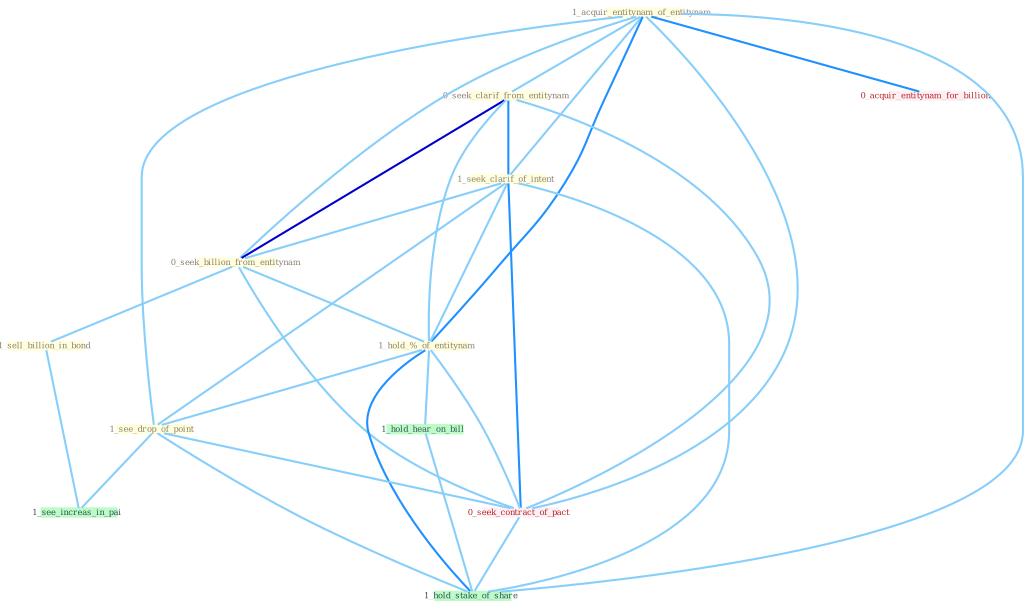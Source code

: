 Graph G{ 
    node
    [shape=polygon,style=filled,width=.5,height=.06,color="#BDFCC9",fixedsize=true,fontsize=4,
    fontcolor="#2f4f4f"];
    {node
    [color="#ffffe0", fontcolor="#8b7d6b"] "1_acquir_entitynam_of_entitynam " "0_seek_clarif_from_entitynam " "1_seek_clarif_of_intent " "0_seek_billion_from_entitynam " "1_hold_%_of_entitynam " "1_sell_billion_in_bond " "1_see_drop_of_point "}
{node [color="#fff0f5", fontcolor="#b22222"] "0_seek_contract_of_pact " "0_acquir_entitynam_for_billion "}
edge [color="#B0E2FF"];

	"1_acquir_entitynam_of_entitynam " -- "0_seek_clarif_from_entitynam " [w="1", color="#87cefa" ];
	"1_acquir_entitynam_of_entitynam " -- "1_seek_clarif_of_intent " [w="1", color="#87cefa" ];
	"1_acquir_entitynam_of_entitynam " -- "0_seek_billion_from_entitynam " [w="1", color="#87cefa" ];
	"1_acquir_entitynam_of_entitynam " -- "1_hold_%_of_entitynam " [w="2", color="#1e90ff" , len=0.8];
	"1_acquir_entitynam_of_entitynam " -- "1_see_drop_of_point " [w="1", color="#87cefa" ];
	"1_acquir_entitynam_of_entitynam " -- "0_seek_contract_of_pact " [w="1", color="#87cefa" ];
	"1_acquir_entitynam_of_entitynam " -- "0_acquir_entitynam_for_billion " [w="2", color="#1e90ff" , len=0.8];
	"1_acquir_entitynam_of_entitynam " -- "1_hold_stake_of_share " [w="1", color="#87cefa" ];
	"0_seek_clarif_from_entitynam " -- "1_seek_clarif_of_intent " [w="2", color="#1e90ff" , len=0.8];
	"0_seek_clarif_from_entitynam " -- "0_seek_billion_from_entitynam " [w="3", color="#0000cd" , len=0.6];
	"0_seek_clarif_from_entitynam " -- "1_hold_%_of_entitynam " [w="1", color="#87cefa" ];
	"0_seek_clarif_from_entitynam " -- "0_seek_contract_of_pact " [w="1", color="#87cefa" ];
	"1_seek_clarif_of_intent " -- "0_seek_billion_from_entitynam " [w="1", color="#87cefa" ];
	"1_seek_clarif_of_intent " -- "1_hold_%_of_entitynam " [w="1", color="#87cefa" ];
	"1_seek_clarif_of_intent " -- "1_see_drop_of_point " [w="1", color="#87cefa" ];
	"1_seek_clarif_of_intent " -- "0_seek_contract_of_pact " [w="2", color="#1e90ff" , len=0.8];
	"1_seek_clarif_of_intent " -- "1_hold_stake_of_share " [w="1", color="#87cefa" ];
	"0_seek_billion_from_entitynam " -- "1_hold_%_of_entitynam " [w="1", color="#87cefa" ];
	"0_seek_billion_from_entitynam " -- "1_sell_billion_in_bond " [w="1", color="#87cefa" ];
	"0_seek_billion_from_entitynam " -- "0_seek_contract_of_pact " [w="1", color="#87cefa" ];
	"1_hold_%_of_entitynam " -- "1_see_drop_of_point " [w="1", color="#87cefa" ];
	"1_hold_%_of_entitynam " -- "0_seek_contract_of_pact " [w="1", color="#87cefa" ];
	"1_hold_%_of_entitynam " -- "1_hold_hear_on_bill " [w="1", color="#87cefa" ];
	"1_hold_%_of_entitynam " -- "1_hold_stake_of_share " [w="2", color="#1e90ff" , len=0.8];
	"1_sell_billion_in_bond " -- "1_see_increas_in_pai " [w="1", color="#87cefa" ];
	"1_see_drop_of_point " -- "0_seek_contract_of_pact " [w="1", color="#87cefa" ];
	"1_see_drop_of_point " -- "1_see_increas_in_pai " [w="1", color="#87cefa" ];
	"1_see_drop_of_point " -- "1_hold_stake_of_share " [w="1", color="#87cefa" ];
	"0_seek_contract_of_pact " -- "1_hold_stake_of_share " [w="1", color="#87cefa" ];
	"1_hold_hear_on_bill " -- "1_hold_stake_of_share " [w="1", color="#87cefa" ];
}